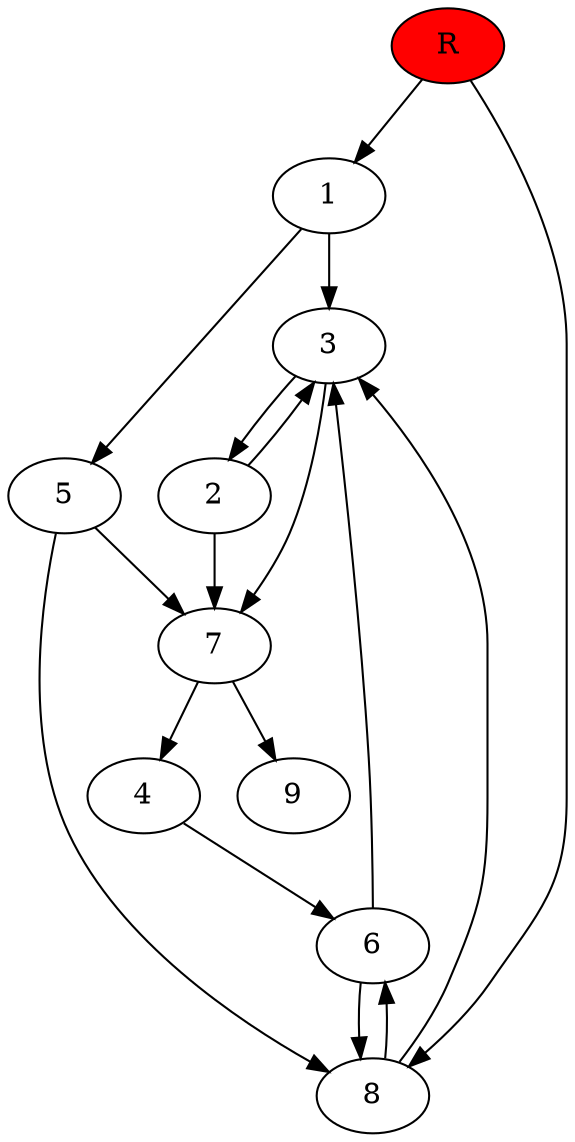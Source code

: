 digraph prb2894 {
	1
	2
	3
	4
	5
	6
	7
	8
	R [fillcolor="#ff0000" style=filled]
	1 -> 3
	1 -> 5
	2 -> 3
	2 -> 7
	3 -> 2
	3 -> 7
	4 -> 6
	5 -> 7
	5 -> 8
	6 -> 3
	6 -> 8
	7 -> 4
	7 -> 9
	8 -> 3
	8 -> 6
	R -> 1
	R -> 8
}

